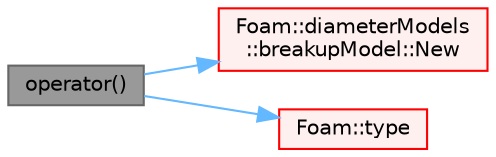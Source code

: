 digraph "operator()"
{
 // LATEX_PDF_SIZE
  bgcolor="transparent";
  edge [fontname=Helvetica,fontsize=10,labelfontname=Helvetica,labelfontsize=10];
  node [fontname=Helvetica,fontsize=10,shape=box,height=0.2,width=0.4];
  rankdir="LR";
  Node1 [id="Node000001",label="operator()",height=0.2,width=0.4,color="gray40", fillcolor="grey60", style="filled", fontcolor="black",tooltip=" "];
  Node1 -> Node2 [id="edge1_Node000001_Node000002",color="steelblue1",style="solid",tooltip=" "];
  Node2 [id="Node000002",label="Foam::diameterModels\l::breakupModel::New",height=0.2,width=0.4,color="red", fillcolor="#FFF0F0", style="filled",URL="$classFoam_1_1diameterModels_1_1breakupModel.html#ae56af8bdde1a613235358c85f77cc2ab",tooltip=" "];
  Node1 -> Node6 [id="edge2_Node000001_Node000006",color="steelblue1",style="solid",tooltip=" "];
  Node6 [id="Node000006",label="Foam::type",height=0.2,width=0.4,color="red", fillcolor="#FFF0F0", style="filled",URL="$namespaceFoam.html#a69e2e8a647a7073be8ce6437c0aff762",tooltip=" "];
}
